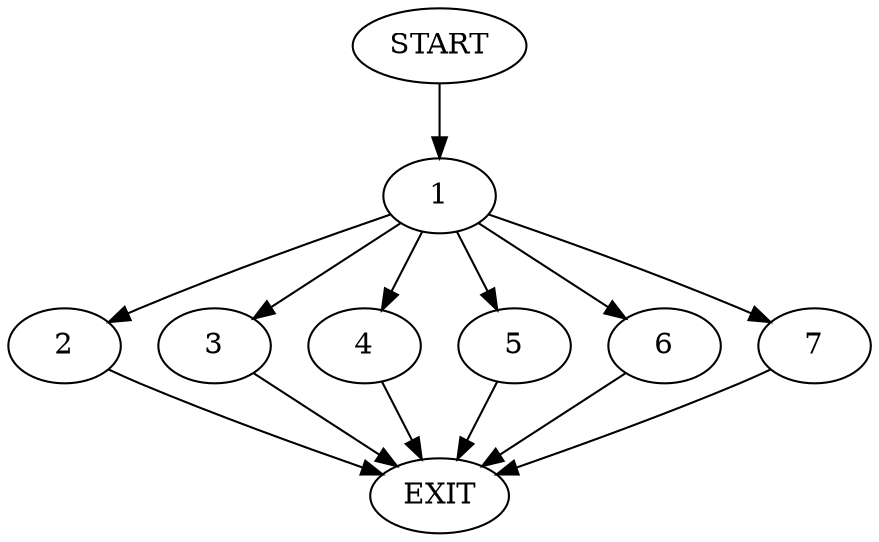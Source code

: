 digraph {
0 [label="START"]
8 [label="EXIT"]
0 -> 1
1 -> 2
1 -> 3
1 -> 4
1 -> 5
1 -> 6
1 -> 7
3 -> 8
4 -> 8
6 -> 8
2 -> 8
5 -> 8
7 -> 8
}
